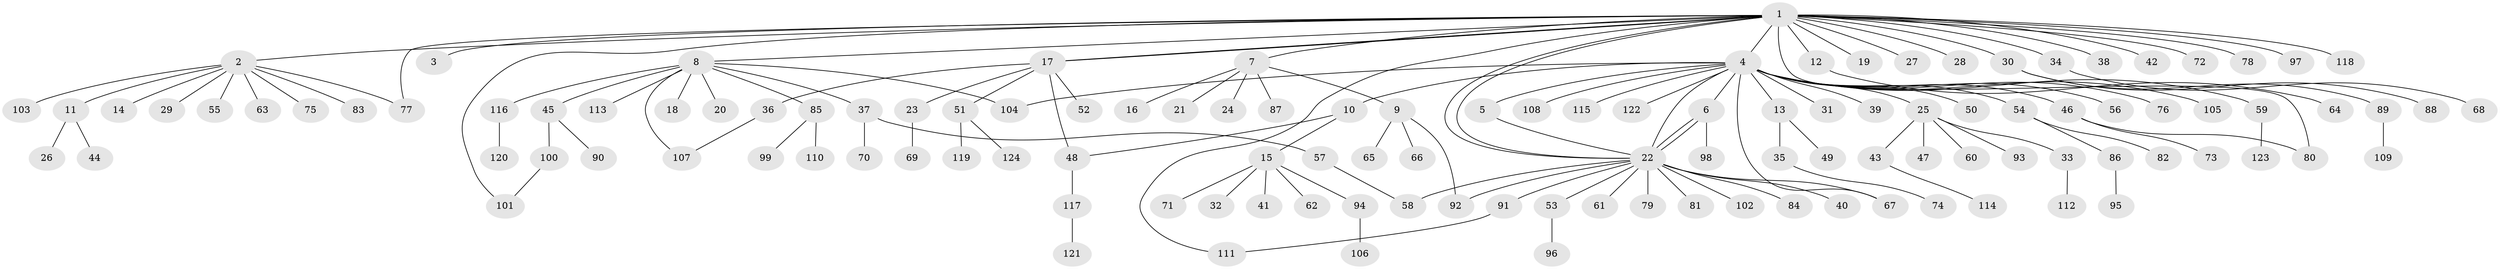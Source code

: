 // coarse degree distribution, {1: 0.7674418604651163, 3: 0.011627906976744186, 27: 0.011627906976744186, 2: 0.1744186046511628, 9: 0.011627906976744186, 4: 0.011627906976744186, 39: 0.011627906976744186}
// Generated by graph-tools (version 1.1) at 2025/50/03/04/25 21:50:03]
// undirected, 124 vertices, 139 edges
graph export_dot {
graph [start="1"]
  node [color=gray90,style=filled];
  1;
  2;
  3;
  4;
  5;
  6;
  7;
  8;
  9;
  10;
  11;
  12;
  13;
  14;
  15;
  16;
  17;
  18;
  19;
  20;
  21;
  22;
  23;
  24;
  25;
  26;
  27;
  28;
  29;
  30;
  31;
  32;
  33;
  34;
  35;
  36;
  37;
  38;
  39;
  40;
  41;
  42;
  43;
  44;
  45;
  46;
  47;
  48;
  49;
  50;
  51;
  52;
  53;
  54;
  55;
  56;
  57;
  58;
  59;
  60;
  61;
  62;
  63;
  64;
  65;
  66;
  67;
  68;
  69;
  70;
  71;
  72;
  73;
  74;
  75;
  76;
  77;
  78;
  79;
  80;
  81;
  82;
  83;
  84;
  85;
  86;
  87;
  88;
  89;
  90;
  91;
  92;
  93;
  94;
  95;
  96;
  97;
  98;
  99;
  100;
  101;
  102;
  103;
  104;
  105;
  106;
  107;
  108;
  109;
  110;
  111;
  112;
  113;
  114;
  115;
  116;
  117;
  118;
  119;
  120;
  121;
  122;
  123;
  124;
  1 -- 2;
  1 -- 3;
  1 -- 4;
  1 -- 7;
  1 -- 8;
  1 -- 12;
  1 -- 17;
  1 -- 17;
  1 -- 19;
  1 -- 22;
  1 -- 22;
  1 -- 27;
  1 -- 28;
  1 -- 30;
  1 -- 34;
  1 -- 38;
  1 -- 42;
  1 -- 72;
  1 -- 77;
  1 -- 78;
  1 -- 80;
  1 -- 97;
  1 -- 101;
  1 -- 111;
  1 -- 118;
  2 -- 11;
  2 -- 14;
  2 -- 29;
  2 -- 55;
  2 -- 63;
  2 -- 75;
  2 -- 77;
  2 -- 83;
  2 -- 103;
  4 -- 5;
  4 -- 6;
  4 -- 10;
  4 -- 13;
  4 -- 22;
  4 -- 25;
  4 -- 31;
  4 -- 39;
  4 -- 46;
  4 -- 50;
  4 -- 54;
  4 -- 56;
  4 -- 59;
  4 -- 67;
  4 -- 76;
  4 -- 104;
  4 -- 105;
  4 -- 108;
  4 -- 115;
  4 -- 122;
  5 -- 22;
  6 -- 22;
  6 -- 22;
  6 -- 98;
  7 -- 9;
  7 -- 16;
  7 -- 21;
  7 -- 24;
  7 -- 87;
  8 -- 18;
  8 -- 20;
  8 -- 37;
  8 -- 45;
  8 -- 85;
  8 -- 104;
  8 -- 107;
  8 -- 113;
  8 -- 116;
  9 -- 65;
  9 -- 66;
  9 -- 92;
  10 -- 15;
  10 -- 48;
  11 -- 26;
  11 -- 44;
  12 -- 64;
  13 -- 35;
  13 -- 49;
  15 -- 32;
  15 -- 41;
  15 -- 62;
  15 -- 71;
  15 -- 94;
  17 -- 23;
  17 -- 36;
  17 -- 48;
  17 -- 51;
  17 -- 52;
  22 -- 40;
  22 -- 53;
  22 -- 58;
  22 -- 61;
  22 -- 67;
  22 -- 79;
  22 -- 81;
  22 -- 84;
  22 -- 91;
  22 -- 92;
  22 -- 102;
  23 -- 69;
  25 -- 33;
  25 -- 43;
  25 -- 47;
  25 -- 60;
  25 -- 93;
  30 -- 88;
  30 -- 89;
  33 -- 112;
  34 -- 68;
  35 -- 74;
  36 -- 107;
  37 -- 57;
  37 -- 70;
  43 -- 114;
  45 -- 90;
  45 -- 100;
  46 -- 73;
  46 -- 80;
  48 -- 117;
  51 -- 119;
  51 -- 124;
  53 -- 96;
  54 -- 82;
  54 -- 86;
  57 -- 58;
  59 -- 123;
  85 -- 99;
  85 -- 110;
  86 -- 95;
  89 -- 109;
  91 -- 111;
  94 -- 106;
  100 -- 101;
  116 -- 120;
  117 -- 121;
}
